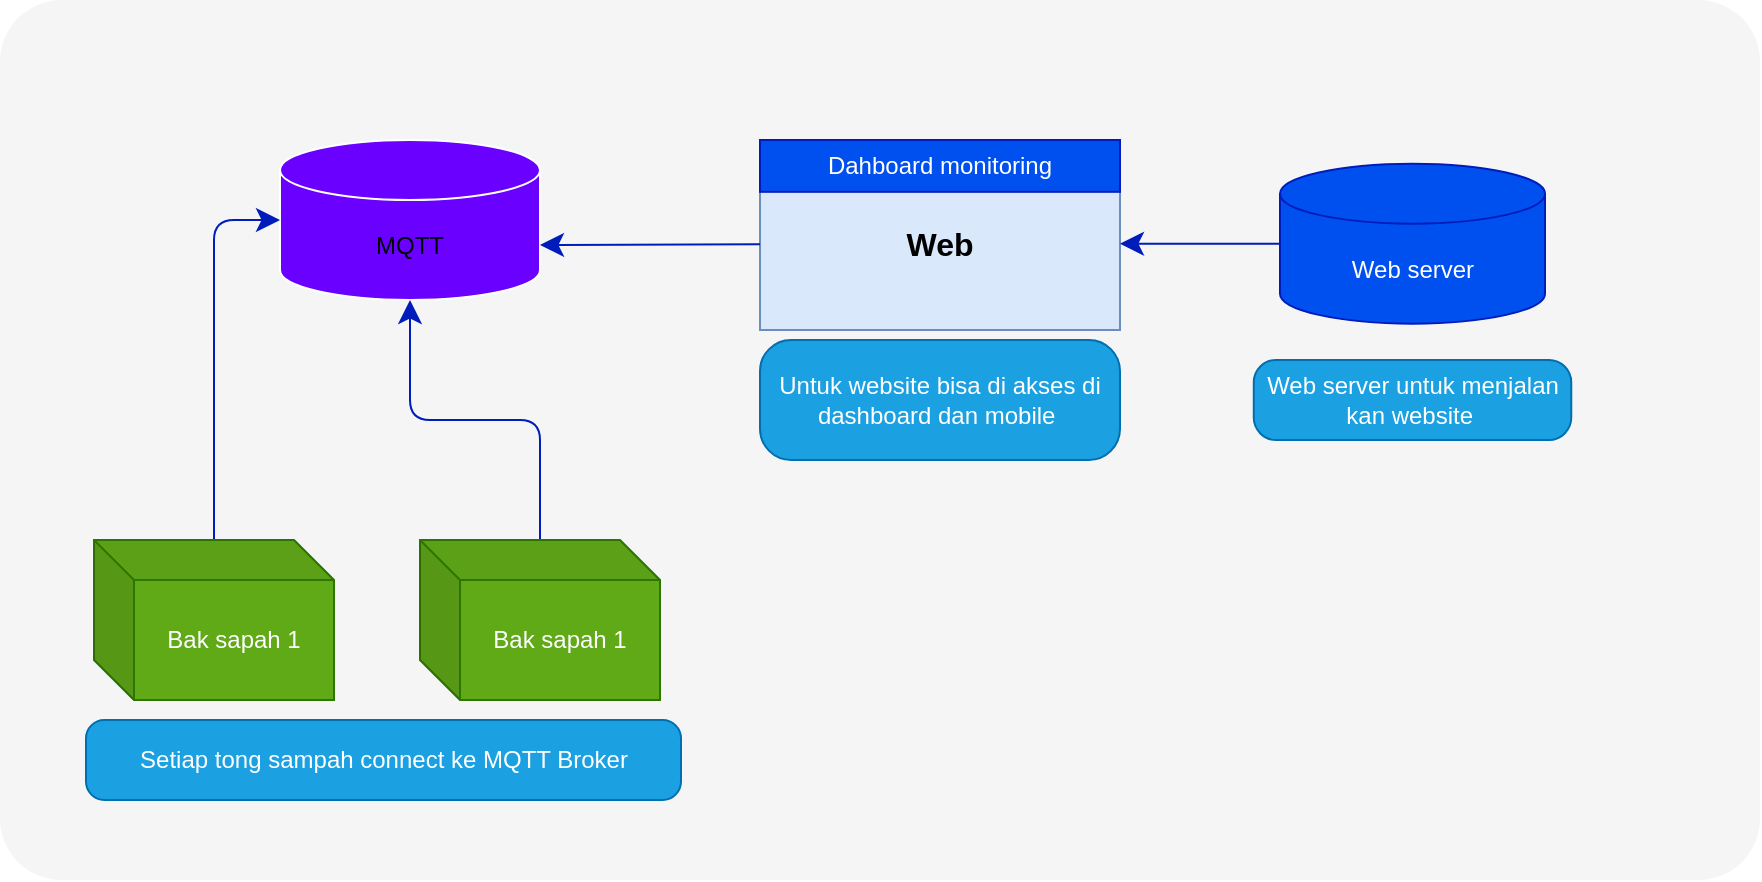 <mxfile>
    <diagram id="fQ0JmHKr2INVG1e-5YvD" name="Page-1">
        <mxGraphModel dx="896" dy="1707" grid="1" gridSize="10" guides="1" tooltips="1" connect="1" arrows="1" fold="1" page="1" pageScale="1" pageWidth="850" pageHeight="1100" math="0" shadow="0">
            <root>
                <mxCell id="0"/>
                <mxCell id="1" parent="0"/>
                <mxCell id="154" value="" style="rounded=1;whiteSpace=wrap;html=1;arcSize=7;fillColor=#f5f5f5;strokeColor=none;fontColor=#333333;strokeWidth=3;" parent="1" vertex="1">
                    <mxGeometry x="510" y="-630" width="880" height="440" as="geometry"/>
                </mxCell>
                <mxCell id="81" value="&lt;font color=&quot;#000000&quot;&gt;MQTT&lt;/font&gt;" style="shape=cylinder3;whiteSpace=wrap;html=1;boundedLbl=1;backgroundOutline=1;size=15;fillColor=#6a00ff;strokeColor=#FFFFFF;fontColor=#ffffff;" parent="1" vertex="1">
                    <mxGeometry x="650" y="-560" width="130" height="80" as="geometry"/>
                </mxCell>
                <mxCell id="117" value="" style="group" parent="1" vertex="1" connectable="0">
                    <mxGeometry x="890" y="-560" width="270" height="107.5" as="geometry"/>
                </mxCell>
                <mxCell id="118" value="&lt;b&gt;&lt;font style=&quot;font-size: 16px;&quot;&gt;Web&lt;/font&gt;&lt;/b&gt;" style="rounded=0;whiteSpace=wrap;html=1;fillColor=#dae8fc;strokeColor=#6c8ebf;fontColor=#000000;" parent="117" vertex="1">
                    <mxGeometry y="8.636" width="180" height="86.364" as="geometry"/>
                </mxCell>
                <mxCell id="119" value="Dahboard monitoring" style="rounded=0;whiteSpace=wrap;html=1;fillColor=#0050ef;strokeColor=#001DBC;fontColor=#ffffff;" parent="117" vertex="1">
                    <mxGeometry width="180" height="25.909" as="geometry"/>
                </mxCell>
                <mxCell id="157" style="edgeStyle=none;html=1;entryX=1;entryY=0.5;entryDx=0;entryDy=0;startSize=9;endSize=9;fillColor=#0050ef;strokeColor=#001DBC;" edge="1" parent="1" source="124" target="118">
                    <mxGeometry relative="1" as="geometry"/>
                </mxCell>
                <mxCell id="124" value="Web server" style="shape=cylinder3;whiteSpace=wrap;html=1;boundedLbl=1;backgroundOutline=1;size=15;fontColor=#ffffff;fillColor=#0050ef;strokeColor=#001DBC;" parent="1" vertex="1">
                    <mxGeometry x="1150" y="-548.18" width="132.5" height="80" as="geometry"/>
                </mxCell>
                <mxCell id="130" style="edgeStyle=none;html=1;entryX=0;entryY=0.5;entryDx=0;entryDy=0;entryPerimeter=0;fontColor=#FFFFFF;fillColor=#0050ef;strokeColor=#001DBC;endSize=9;startSize=9;" parent="1" source="128" target="81" edge="1">
                    <mxGeometry relative="1" as="geometry">
                        <Array as="points">
                            <mxPoint x="617" y="-520"/>
                        </Array>
                    </mxGeometry>
                </mxCell>
                <mxCell id="128" value="Bak sapah 1" style="shape=cube;whiteSpace=wrap;html=1;boundedLbl=1;backgroundOutline=1;darkOpacity=0.05;darkOpacity2=0.1;fontColor=#ffffff;fillColor=#60a917;strokeColor=#2D7600;" parent="1" vertex="1">
                    <mxGeometry x="557" y="-360" width="120" height="80" as="geometry"/>
                </mxCell>
                <mxCell id="131" style="edgeStyle=none;html=1;entryX=0.5;entryY=1;entryDx=0;entryDy=0;entryPerimeter=0;fontColor=#FFFFFF;fillColor=#0050ef;strokeColor=#001DBC;endSize=9;startSize=9;" parent="1" source="129" target="81" edge="1">
                    <mxGeometry relative="1" as="geometry">
                        <Array as="points">
                            <mxPoint x="780" y="-420"/>
                            <mxPoint x="715" y="-420"/>
                        </Array>
                    </mxGeometry>
                </mxCell>
                <mxCell id="129" value="Bak sapah 1" style="shape=cube;whiteSpace=wrap;html=1;boundedLbl=1;backgroundOutline=1;darkOpacity=0.05;darkOpacity2=0.1;fontColor=#ffffff;fillColor=#60a917;strokeColor=#2D7600;" parent="1" vertex="1">
                    <mxGeometry x="720" y="-360" width="120" height="80" as="geometry"/>
                </mxCell>
                <mxCell id="140" value="&lt;span style=&quot;&quot;&gt;Web server untuk menjalan kan website&amp;nbsp;&lt;/span&gt;" style="rounded=1;whiteSpace=wrap;html=1;fontColor=#ffffff;arcSize=28;fillColor=#1ba1e2;strokeColor=#006EAF;" parent="1" vertex="1">
                    <mxGeometry x="1136.88" y="-450" width="158.75" height="40" as="geometry"/>
                </mxCell>
                <mxCell id="147" value="&lt;span style=&quot;&quot;&gt;Untuk website bisa di akses di dashboard dan mobile&amp;nbsp;&lt;/span&gt;" style="rounded=1;whiteSpace=wrap;html=1;fontColor=#ffffff;arcSize=26;fillColor=#1ba1e2;strokeColor=#006EAF;" parent="1" vertex="1">
                    <mxGeometry x="890" y="-460" width="180" height="60" as="geometry"/>
                </mxCell>
                <mxCell id="159" style="edgeStyle=none;html=1;entryX=1;entryY=0;entryDx=0;entryDy=52.5;entryPerimeter=0;startSize=9;endSize=9;fillColor=#0050ef;strokeColor=#001DBC;" edge="1" parent="1" source="118" target="81">
                    <mxGeometry relative="1" as="geometry"/>
                </mxCell>
                <mxCell id="166" value="Setiap tong sampah connect ke MQTT Broker" style="rounded=1;whiteSpace=wrap;html=1;fontColor=#ffffff;arcSize=23;fillColor=#1ba1e2;strokeColor=#006EAF;" vertex="1" parent="1">
                    <mxGeometry x="553" y="-270" width="297.5" height="40" as="geometry"/>
                </mxCell>
            </root>
        </mxGraphModel>
    </diagram>
</mxfile>